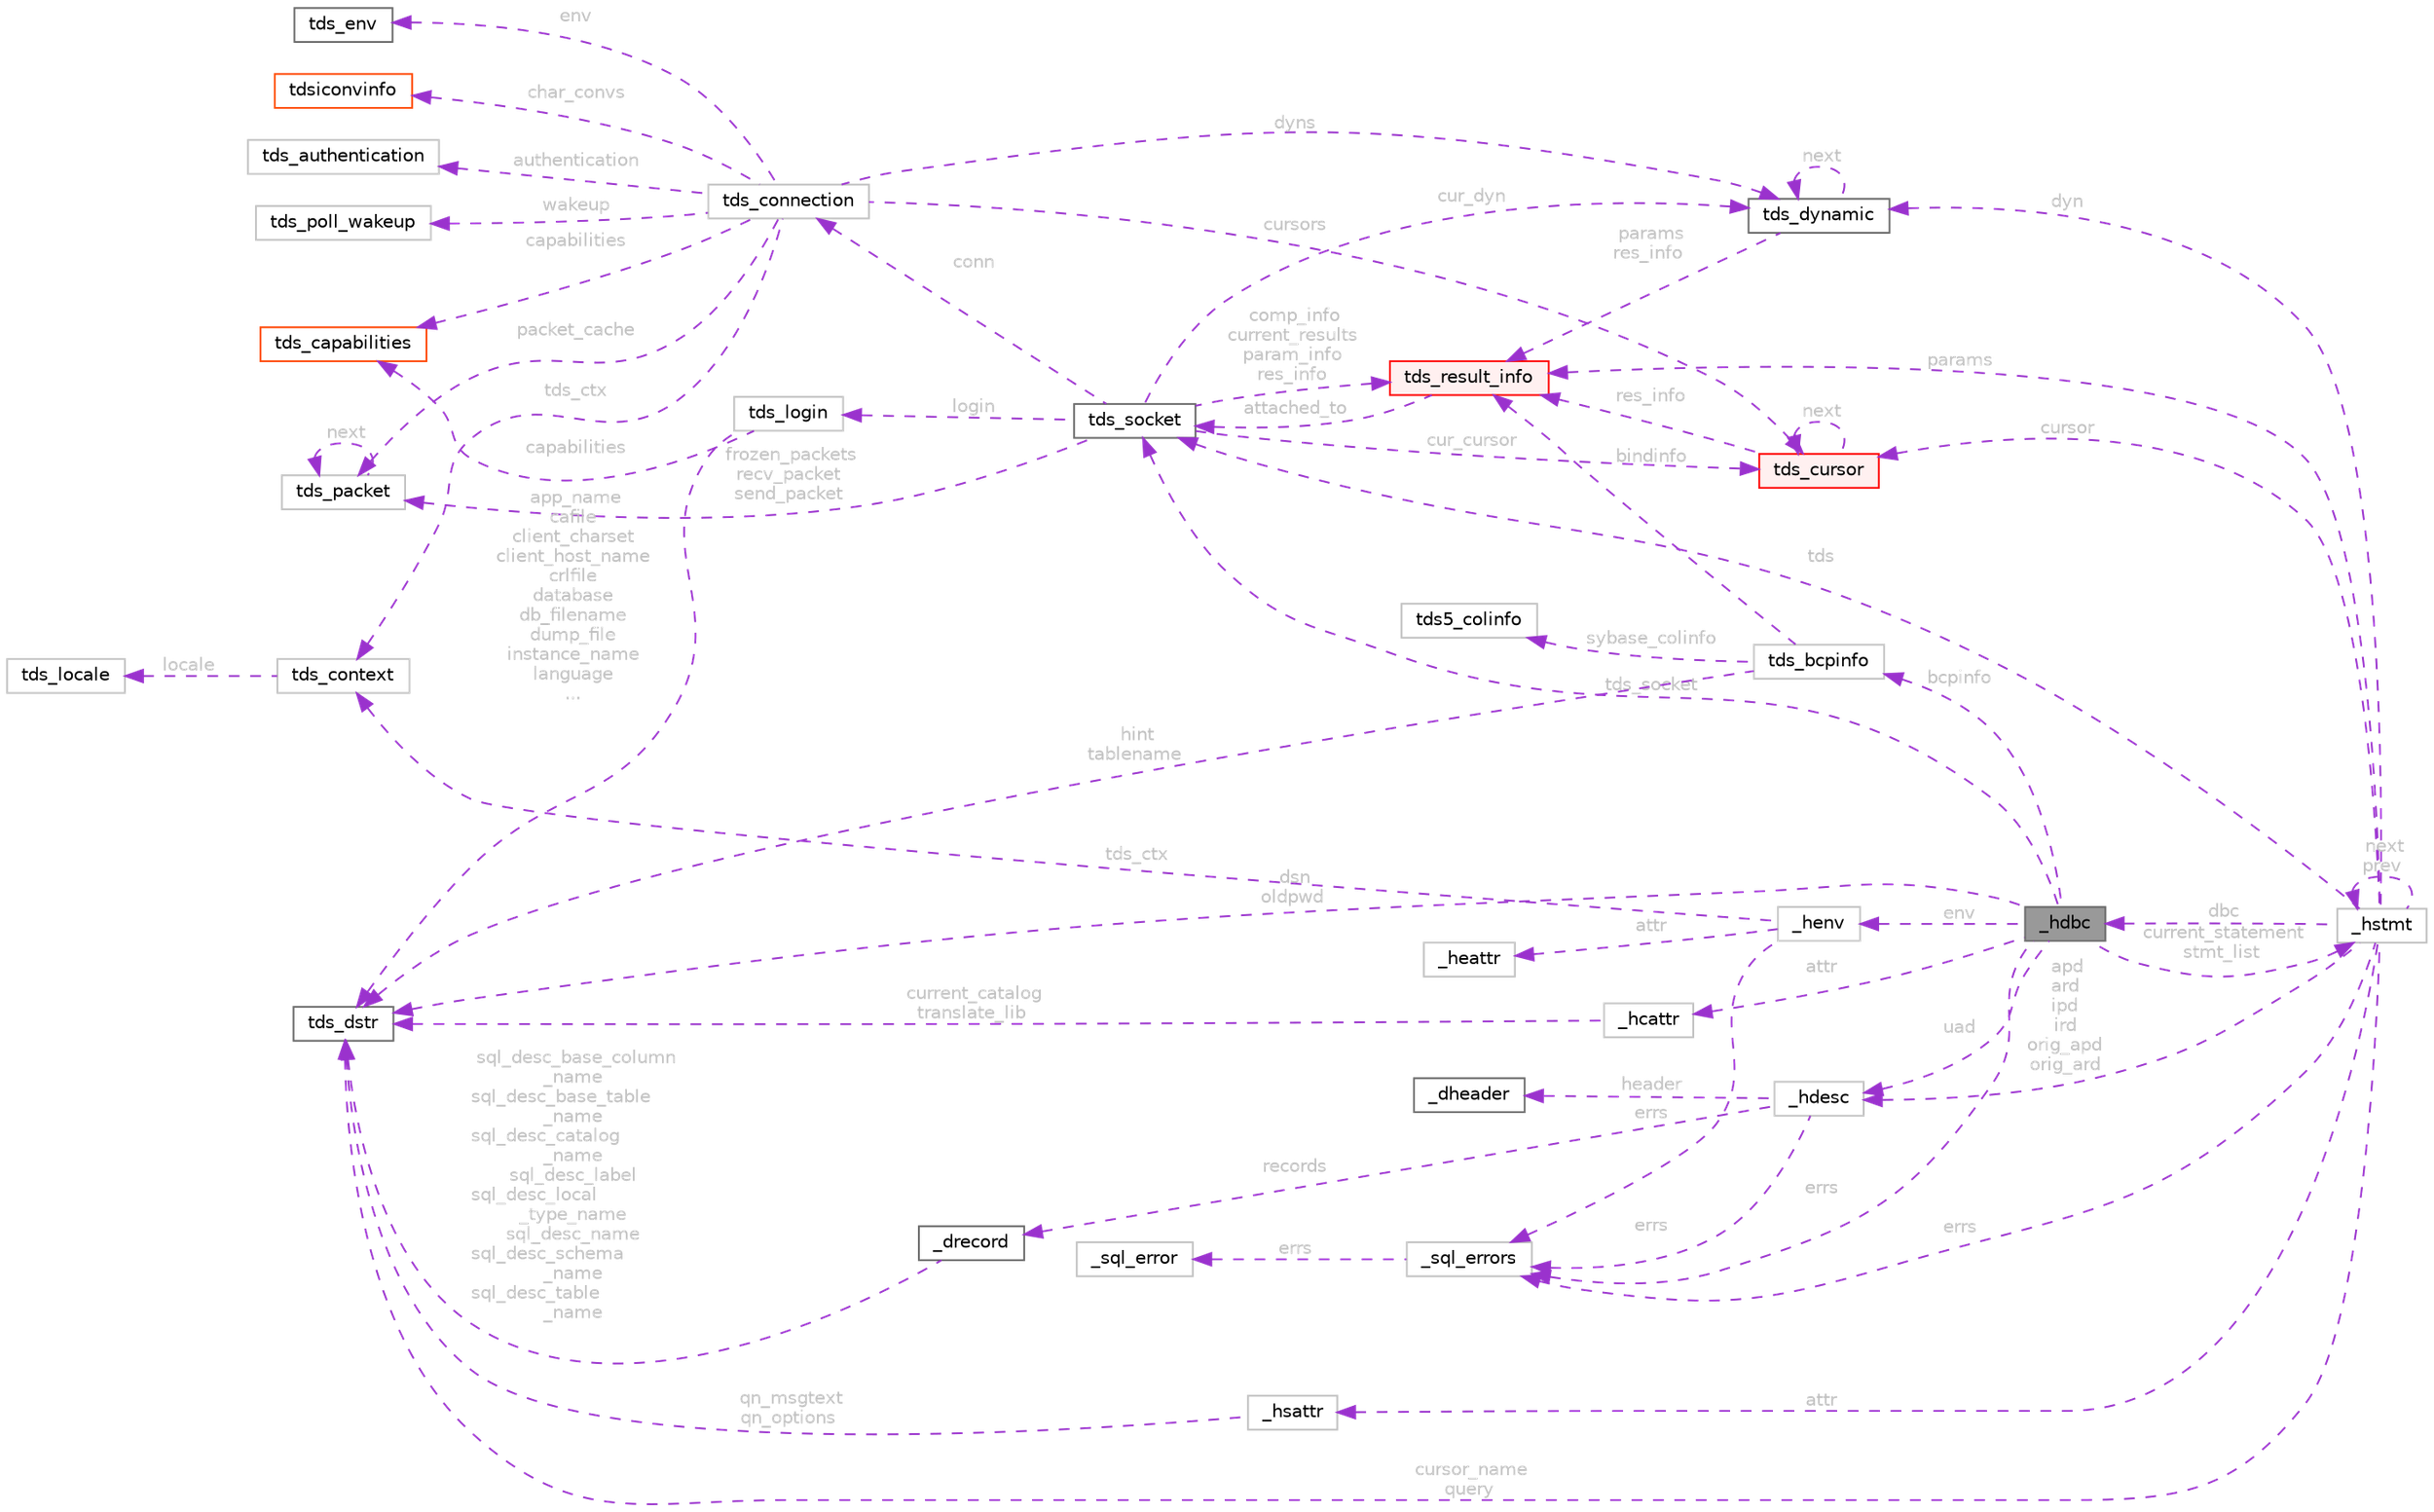 digraph "_hdbc"
{
 // LATEX_PDF_SIZE
  bgcolor="transparent";
  edge [fontname=Helvetica,fontsize=10,labelfontname=Helvetica,labelfontsize=10];
  node [fontname=Helvetica,fontsize=10,shape=box,height=0.2,width=0.4];
  rankdir="LR";
  Node1 [id="Node000001",label="_hdbc",height=0.2,width=0.4,color="gray40", fillcolor="grey60", style="filled", fontcolor="black",tooltip=" "];
  Node2 -> Node1 [id="edge1_Node000001_Node000002",dir="back",color="darkorchid3",style="dashed",tooltip=" ",label=" errs",fontcolor="grey" ];
  Node2 [id="Node000002",label="_sql_errors",height=0.2,width=0.4,color="grey75", fillcolor="white", style="filled",URL="$a01050.html",tooltip=" "];
  Node3 -> Node2 [id="edge2_Node000002_Node000003",dir="back",color="darkorchid3",style="dashed",tooltip=" ",label=" errs",fontcolor="grey" ];
  Node3 [id="Node000003",label="_sql_error",height=0.2,width=0.4,color="grey75", fillcolor="white", style="filled",URL="$a01046.html",tooltip=" "];
  Node4 -> Node1 [id="edge3_Node000001_Node000004",dir="back",color="darkorchid3",style="dashed",tooltip=" ",label=" env",fontcolor="grey" ];
  Node4 [id="Node000004",label="_henv",height=0.2,width=0.4,color="grey75", fillcolor="white", style="filled",URL="$a01074.html",tooltip=" "];
  Node2 -> Node4 [id="edge4_Node000004_Node000002",dir="back",color="darkorchid3",style="dashed",tooltip=" ",label=" errs",fontcolor="grey" ];
  Node5 -> Node4 [id="edge5_Node000004_Node000005",dir="back",color="darkorchid3",style="dashed",tooltip=" ",label=" tds_ctx",fontcolor="grey" ];
  Node5 [id="Node000005",label="tds_context",height=0.2,width=0.4,color="grey75", fillcolor="white", style="filled",URL="$a01278.html",tooltip=" "];
  Node6 -> Node5 [id="edge6_Node000005_Node000006",dir="back",color="darkorchid3",style="dashed",tooltip=" ",label=" locale",fontcolor="grey" ];
  Node6 [id="Node000006",label="tds_locale",height=0.2,width=0.4,color="grey75", fillcolor="white", style="filled",URL="$a01214.html",tooltip=" "];
  Node7 -> Node4 [id="edge7_Node000004_Node000007",dir="back",color="darkorchid3",style="dashed",tooltip=" ",label=" attr",fontcolor="grey" ];
  Node7 [id="Node000007",label="_heattr",height=0.2,width=0.4,color="grey75", fillcolor="white", style="filled",URL="$a01066.html",tooltip=" "];
  Node8 -> Node1 [id="edge8_Node000001_Node000008",dir="back",color="darkorchid3",style="dashed",tooltip=" ",label=" tds_socket",fontcolor="grey" ];
  Node8 [id="Node000008",label="tds_socket",height=0.2,width=0.4,color="gray40", fillcolor="white", style="filled",URL="$a01298.html",tooltip="Information for a server connection."];
  Node9 -> Node8 [id="edge9_Node000008_Node000009",dir="back",color="darkorchid3",style="dashed",tooltip=" ",label=" conn",fontcolor="grey" ];
  Node9 [id="Node000009",label="tds_connection",height=0.2,width=0.4,color="grey75", fillcolor="white", style="filled",URL="$a01294.html",tooltip=" "];
  Node10 -> Node9 [id="edge10_Node000009_Node000010",dir="back",color="darkorchid3",style="dashed",tooltip=" ",label=" wakeup",fontcolor="grey" ];
  Node10 [id="Node000010",label="tds_poll_wakeup",height=0.2,width=0.4,color="grey75", fillcolor="white", style="filled",URL="$a01290.html",tooltip=" "];
  Node5 -> Node9 [id="edge11_Node000009_Node000005",dir="back",color="darkorchid3",style="dashed",tooltip=" ",label=" tds_ctx",fontcolor="grey" ];
  Node11 -> Node9 [id="edge12_Node000009_Node000011",dir="back",color="darkorchid3",style="dashed",tooltip=" ",label=" env",fontcolor="grey" ];
  Node11 [id="Node000011",label="tds_env",height=0.2,width=0.4,color="gray40", fillcolor="white", style="filled",URL="$a01266.html",tooltip="Current environment as reported by the server."];
  Node12 -> Node9 [id="edge13_Node000009_Node000012",dir="back",color="darkorchid3",style="dashed",tooltip=" ",label=" cursors",fontcolor="grey" ];
  Node12 [id="Node000012",label="tds_cursor",height=0.2,width=0.4,color="red", fillcolor="#FFF0F0", style="filled",URL="$a01262.html",tooltip="Holds informations about a cursor."];
  Node12 -> Node12 [id="edge14_Node000012_Node000012",dir="back",color="darkorchid3",style="dashed",tooltip=" ",label=" next",fontcolor="grey" ];
  Node14 -> Node12 [id="edge15_Node000012_Node000014",dir="back",color="darkorchid3",style="dashed",tooltip=" ",label=" res_info",fontcolor="grey" ];
  Node14 [id="Node000014",label="tds_result_info",height=0.2,width=0.4,color="red", fillcolor="#FFF0F0", style="filled",URL="$a01246.html",tooltip="Hold information for any results."];
  Node8 -> Node14 [id="edge16_Node000014_Node000008",dir="back",color="darkorchid3",style="dashed",tooltip=" ",label=" attached_to",fontcolor="grey" ];
  Node23 -> Node9 [id="edge17_Node000009_Node000023",dir="back",color="darkorchid3",style="dashed",tooltip=" ",label=" dyns",fontcolor="grey" ];
  Node23 [id="Node000023",label="tds_dynamic",height=0.2,width=0.4,color="gray40", fillcolor="white", style="filled",URL="$a01270.html",tooltip="Holds information for a dynamic (also called prepared) query."];
  Node23 -> Node23 [id="edge18_Node000023_Node000023",dir="back",color="darkorchid3",style="dashed",tooltip=" ",label=" next",fontcolor="grey" ];
  Node14 -> Node23 [id="edge19_Node000023_Node000014",dir="back",color="darkorchid3",style="dashed",tooltip=" ",label=" params\nres_info",fontcolor="grey" ];
  Node17 -> Node9 [id="edge20_Node000009_Node000017",dir="back",color="darkorchid3",style="dashed",tooltip=" ",label=" char_convs",fontcolor="grey" ];
  Node17 [id="Node000017",label="tdsiconvinfo",height=0.2,width=0.4,color="orangered", fillcolor="white", style="filled",URL="$a01042.html",tooltip=" "];
  Node24 -> Node9 [id="edge21_Node000009_Node000024",dir="back",color="darkorchid3",style="dashed",tooltip=" ",label=" capabilities",fontcolor="grey" ];
  Node24 [id="Node000024",label="tds_capabilities",height=0.2,width=0.4,color="orangered", fillcolor="white", style="filled",URL="$a01202.html",tooltip=" "];
  Node26 -> Node9 [id="edge22_Node000009_Node000026",dir="back",color="darkorchid3",style="dashed",tooltip=" ",label=" packet_cache",fontcolor="grey" ];
  Node26 [id="Node000026",label="tds_packet",height=0.2,width=0.4,color="grey75", fillcolor="white", style="filled",URL="$a01286.html",tooltip=" "];
  Node26 -> Node26 [id="edge23_Node000026_Node000026",dir="back",color="darkorchid3",style="dashed",tooltip=" ",label=" next",fontcolor="grey" ];
  Node27 -> Node9 [id="edge24_Node000009_Node000027",dir="back",color="darkorchid3",style="dashed",tooltip=" ",label=" authentication",fontcolor="grey" ];
  Node27 [id="Node000027",label="tds_authentication",height=0.2,width=0.4,color="grey75", fillcolor="white", style="filled",URL="$a01282.html",tooltip=" "];
  Node26 -> Node8 [id="edge25_Node000008_Node000026",dir="back",color="darkorchid3",style="dashed",tooltip=" ",label=" frozen_packets\nrecv_packet\nsend_packet",fontcolor="grey" ];
  Node14 -> Node8 [id="edge26_Node000008_Node000014",dir="back",color="darkorchid3",style="dashed",tooltip=" ",label=" comp_info\ncurrent_results\nparam_info\nres_info",fontcolor="grey" ];
  Node12 -> Node8 [id="edge27_Node000008_Node000012",dir="back",color="darkorchid3",style="dashed",tooltip=" ",label=" cur_cursor",fontcolor="grey" ];
  Node23 -> Node8 [id="edge28_Node000008_Node000023",dir="back",color="darkorchid3",style="dashed",tooltip=" ",label=" cur_dyn",fontcolor="grey" ];
  Node28 -> Node8 [id="edge29_Node000008_Node000028",dir="back",color="darkorchid3",style="dashed",tooltip=" ",label=" login",fontcolor="grey" ];
  Node28 [id="Node000028",label="tds_login",height=0.2,width=0.4,color="grey75", fillcolor="white", style="filled",URL="$a01206.html",tooltip=" "];
  Node21 -> Node28 [id="edge30_Node000028_Node000021",dir="back",color="darkorchid3",style="dashed",tooltip=" ",label=" app_name\ncafile\nclient_charset\nclient_host_name\ncrlfile\ndatabase\ndb_filename\ndump_file\ninstance_name\nlanguage\n...",fontcolor="grey" ];
  Node21 [id="Node000021",label="tds_dstr",height=0.2,width=0.4,color="gray40", fillcolor="white", style="filled",URL="$a01362.html",tooltip="Structure to hold a string."];
  Node24 -> Node28 [id="edge31_Node000028_Node000024",dir="back",color="darkorchid3",style="dashed",tooltip=" ",label=" capabilities",fontcolor="grey" ];
  Node21 -> Node1 [id="edge32_Node000001_Node000021",dir="back",color="darkorchid3",style="dashed",tooltip=" ",label=" dsn\noldpwd",fontcolor="grey" ];
  Node29 -> Node1 [id="edge33_Node000001_Node000029",dir="back",color="darkorchid3",style="dashed",tooltip=" ",label=" current_statement\nstmt_list",fontcolor="grey" ];
  Node29 [id="Node000029",label="_hstmt",height=0.2,width=0.4,color="grey75", fillcolor="white", style="filled",URL="$a01090.html",tooltip=" "];
  Node2 -> Node29 [id="edge34_Node000029_Node000002",dir="back",color="darkorchid3",style="dashed",tooltip=" ",label=" errs",fontcolor="grey" ];
  Node1 -> Node29 [id="edge35_Node000029_Node000001",dir="back",color="darkorchid3",style="dashed",tooltip=" ",label=" dbc",fontcolor="grey" ];
  Node21 -> Node29 [id="edge36_Node000029_Node000021",dir="back",color="darkorchid3",style="dashed",tooltip=" ",label=" cursor_name\nquery",fontcolor="grey" ];
  Node8 -> Node29 [id="edge37_Node000029_Node000008",dir="back",color="darkorchid3",style="dashed",tooltip=" ",label=" tds",fontcolor="grey" ];
  Node29 -> Node29 [id="edge38_Node000029_Node000029",dir="back",color="darkorchid3",style="dashed",tooltip=" ",label=" next\nprev",fontcolor="grey" ];
  Node14 -> Node29 [id="edge39_Node000029_Node000014",dir="back",color="darkorchid3",style="dashed",tooltip=" ",label=" params",fontcolor="grey" ];
  Node23 -> Node29 [id="edge40_Node000029_Node000023",dir="back",color="darkorchid3",style="dashed",tooltip=" ",label=" dyn",fontcolor="grey" ];
  Node30 -> Node29 [id="edge41_Node000029_Node000030",dir="back",color="darkorchid3",style="dashed",tooltip=" ",label=" apd\nard\nipd\nird\norig_apd\norig_ard",fontcolor="grey" ];
  Node30 [id="Node000030",label="_hdesc",height=0.2,width=0.4,color="grey75", fillcolor="white", style="filled",URL="$a01062.html",tooltip=" "];
  Node2 -> Node30 [id="edge42_Node000030_Node000002",dir="back",color="darkorchid3",style="dashed",tooltip=" ",label=" errs",fontcolor="grey" ];
  Node31 -> Node30 [id="edge43_Node000030_Node000031",dir="back",color="darkorchid3",style="dashed",tooltip=" ",label=" header",fontcolor="grey" ];
  Node31 [id="Node000031",label="_dheader",height=0.2,width=0.4,color="gray40", fillcolor="white", style="filled",URL="$a01054.html",tooltip="Descriptor header."];
  Node32 -> Node30 [id="edge44_Node000030_Node000032",dir="back",color="darkorchid3",style="dashed",tooltip=" ",label=" records",fontcolor="grey" ];
  Node32 [id="Node000032",label="_drecord",height=0.2,width=0.4,color="gray40", fillcolor="white", style="filled",URL="$a01058.html",tooltip="Descriptor record."];
  Node21 -> Node32 [id="edge45_Node000032_Node000021",dir="back",color="darkorchid3",style="dashed",tooltip=" ",label=" sql_desc_base_column\l_name\nsql_desc_base_table\l_name\nsql_desc_catalog\l_name\nsql_desc_label\nsql_desc_local\l_type_name\nsql_desc_name\nsql_desc_schema\l_name\nsql_desc_table\l_name",fontcolor="grey" ];
  Node33 -> Node29 [id="edge46_Node000029_Node000033",dir="back",color="darkorchid3",style="dashed",tooltip=" ",label=" attr",fontcolor="grey" ];
  Node33 [id="Node000033",label="_hsattr",height=0.2,width=0.4,color="grey75", fillcolor="white", style="filled",URL="$a01086.html",tooltip=" "];
  Node21 -> Node33 [id="edge47_Node000033_Node000021",dir="back",color="darkorchid3",style="dashed",tooltip=" ",label=" qn_msgtext\nqn_options",fontcolor="grey" ];
  Node12 -> Node29 [id="edge48_Node000029_Node000012",dir="back",color="darkorchid3",style="dashed",tooltip=" ",label=" cursor",fontcolor="grey" ];
  Node34 -> Node1 [id="edge49_Node000001_Node000034",dir="back",color="darkorchid3",style="dashed",tooltip=" ",label=" attr",fontcolor="grey" ];
  Node34 [id="Node000034",label="_hcattr",height=0.2,width=0.4,color="grey75", fillcolor="white", style="filled",URL="$a01078.html",tooltip=" "];
  Node21 -> Node34 [id="edge50_Node000034_Node000021",dir="back",color="darkorchid3",style="dashed",tooltip=" ",label=" current_catalog\ntranslate_lib",fontcolor="grey" ];
  Node30 -> Node1 [id="edge51_Node000001_Node000030",dir="back",color="darkorchid3",style="dashed",tooltip=" ",label=" uad",fontcolor="grey" ];
  Node35 -> Node1 [id="edge52_Node000001_Node000035",dir="back",color="darkorchid3",style="dashed",tooltip=" ",label=" bcpinfo",fontcolor="grey" ];
  Node35 [id="Node000035",label="tds_bcpinfo",height=0.2,width=0.4,color="grey75", fillcolor="white", style="filled",URL="$a01322.html",tooltip=" "];
  Node21 -> Node35 [id="edge53_Node000035_Node000021",dir="back",color="darkorchid3",style="dashed",tooltip=" ",label=" hint\ntablename",fontcolor="grey" ];
  Node14 -> Node35 [id="edge54_Node000035_Node000014",dir="back",color="darkorchid3",style="dashed",tooltip=" ",label=" bindinfo",fontcolor="grey" ];
  Node36 -> Node35 [id="edge55_Node000035_Node000036",dir="back",color="darkorchid3",style="dashed",tooltip=" ",label=" sybase_colinfo",fontcolor="grey" ];
  Node36 [id="Node000036",label="tds5_colinfo",height=0.2,width=0.4,color="grey75", fillcolor="white", style="filled",URL="$a01318.html",tooltip=" "];
}
